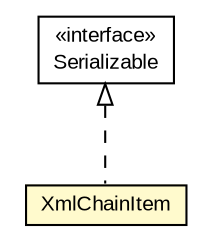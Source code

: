#!/usr/local/bin/dot
#
# Class diagram 
# Generated by UMLGraph version R5_6-24-gf6e263 (http://www.umlgraph.org/)
#

digraph G {
	edge [fontname="arial",fontsize=10,labelfontname="arial",labelfontsize=10];
	node [fontname="arial",fontsize=10,shape=plaintext];
	nodesep=0.25;
	ranksep=0.5;
	// eu.europa.esig.dss.jaxb.detailedreport.XmlChainItem
	c801420 [label=<<table title="eu.europa.esig.dss.jaxb.detailedreport.XmlChainItem" border="0" cellborder="1" cellspacing="0" cellpadding="2" port="p" bgcolor="lemonChiffon" href="./XmlChainItem.html">
		<tr><td><table border="0" cellspacing="0" cellpadding="1">
<tr><td align="center" balign="center"> XmlChainItem </td></tr>
		</table></td></tr>
		</table>>, URL="./XmlChainItem.html", fontname="arial", fontcolor="black", fontsize=10.0];
	//eu.europa.esig.dss.jaxb.detailedreport.XmlChainItem implements java.io.Serializable
	c802000:p -> c801420:p [dir=back,arrowtail=empty,style=dashed];
	// java.io.Serializable
	c802000 [label=<<table title="java.io.Serializable" border="0" cellborder="1" cellspacing="0" cellpadding="2" port="p" href="http://java.sun.com/j2se/1.4.2/docs/api/java/io/Serializable.html">
		<tr><td><table border="0" cellspacing="0" cellpadding="1">
<tr><td align="center" balign="center"> &#171;interface&#187; </td></tr>
<tr><td align="center" balign="center"> Serializable </td></tr>
		</table></td></tr>
		</table>>, URL="http://java.sun.com/j2se/1.4.2/docs/api/java/io/Serializable.html", fontname="arial", fontcolor="black", fontsize=10.0];
}

